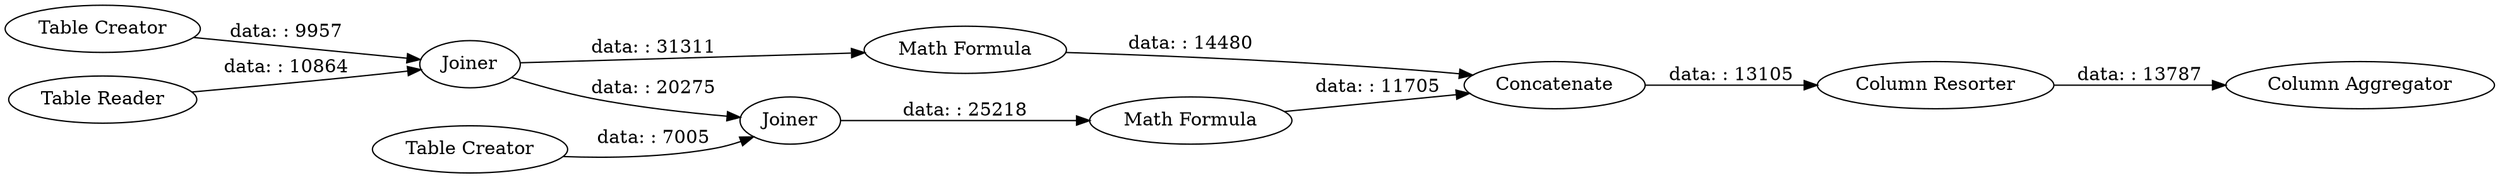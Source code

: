 digraph {
	"-8364782260993770046_7" [label="Math Formula"]
	"-8364782260993770046_10" [label="Column Resorter"]
	"-8364782260993770046_2" [label="Table Creator"]
	"-8364782260993770046_9" [label=Concatenate]
	"-8364782260993770046_6" [label=Joiner]
	"-8364782260993770046_4" [label=Joiner]
	"-8364782260993770046_1" [label="Table Reader"]
	"-8364782260993770046_8" [label="Math Formula"]
	"-8364782260993770046_12" [label="Column Aggregator"]
	"-8364782260993770046_3" [label="Table Creator"]
	"-8364782260993770046_9" -> "-8364782260993770046_10" [label="data: : 13105"]
	"-8364782260993770046_8" -> "-8364782260993770046_9" [label="data: : 11705"]
	"-8364782260993770046_4" -> "-8364782260993770046_6" [label="data: : 20275"]
	"-8364782260993770046_2" -> "-8364782260993770046_4" [label="data: : 9957"]
	"-8364782260993770046_1" -> "-8364782260993770046_4" [label="data: : 10864"]
	"-8364782260993770046_10" -> "-8364782260993770046_12" [label="data: : 13787"]
	"-8364782260993770046_6" -> "-8364782260993770046_8" [label="data: : 25218"]
	"-8364782260993770046_7" -> "-8364782260993770046_9" [label="data: : 14480"]
	"-8364782260993770046_3" -> "-8364782260993770046_6" [label="data: : 7005"]
	"-8364782260993770046_4" -> "-8364782260993770046_7" [label="data: : 31311"]
	rankdir=LR
}
